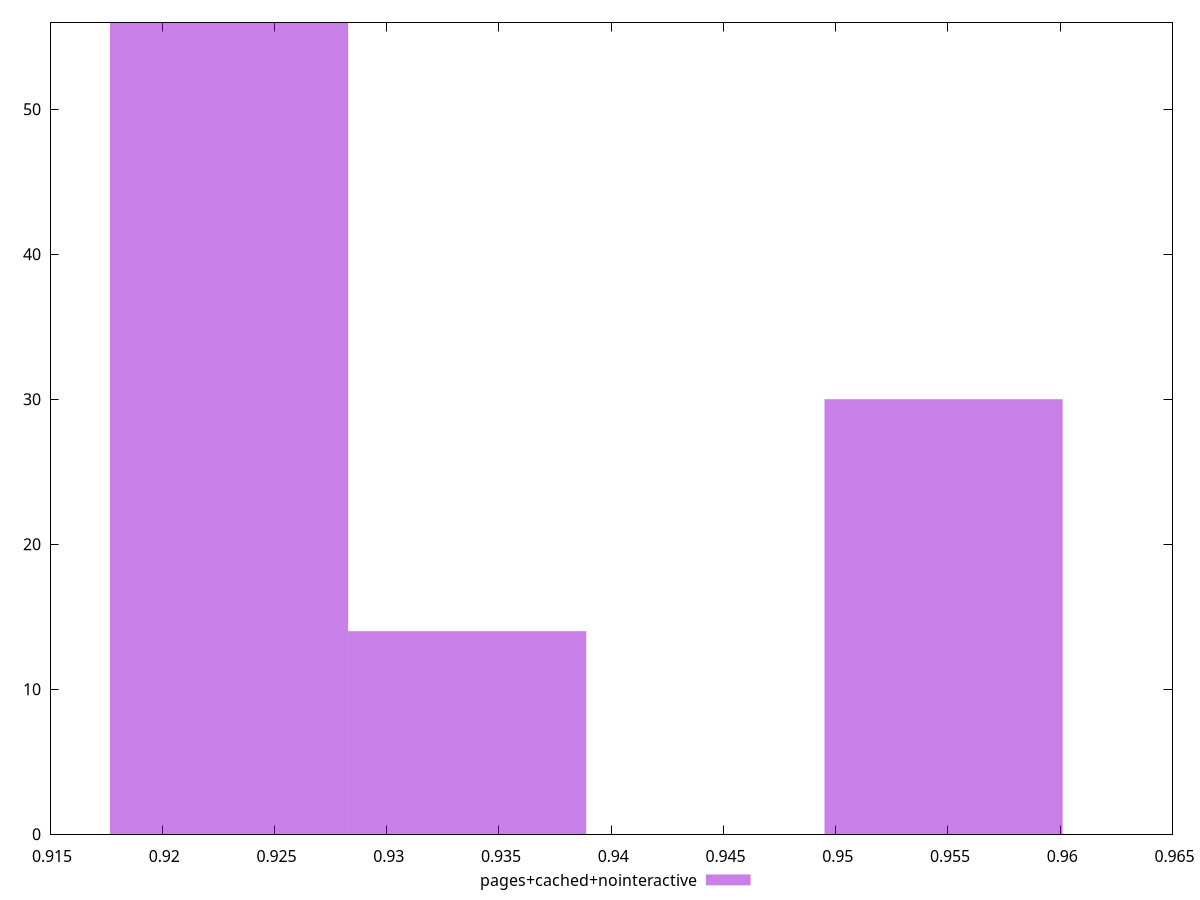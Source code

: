 $_pagesCachedNointeractive <<EOF
0.9548028303282186 30
0.9229760693172779 56
0.9335849896542582 14
EOF
set key outside below
set terminal pngcairo
set output "report_00005_2020-11-02T22-26-11.212Z/first-contentful-paint/pages+cached+nointeractive//hist.png"
set yrange [0:56]
set boxwidth 0.010608920336980207
set style fill transparent solid 0.5 noborder
plot $_pagesCachedNointeractive title "pages+cached+nointeractive" with boxes ,